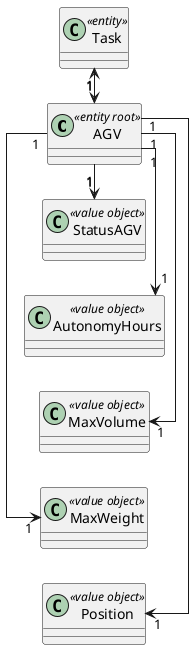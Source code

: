 @startuml

left to right direction
skinparam linetype ortho

class AGV<<entity root>>{

}

class AutonomyHours<<value object>>{

}

class StatusAGV<<value object>>{

}

class MaxWeight<<value object>>{

}

class MaxVolume<<value object>>{

}

class Position<<value object>>{

}

class Task<<entity>>{

}

AGV "1" -> "1" Position
Task "1" <-> "1" AGV
AGV "1" -> "1" MaxWeight
AGV "1" -> "1" MaxVolume
AGV "1" -> "1" AutonomyHours
AGV "1" -> "1" StatusAGV


@enduml